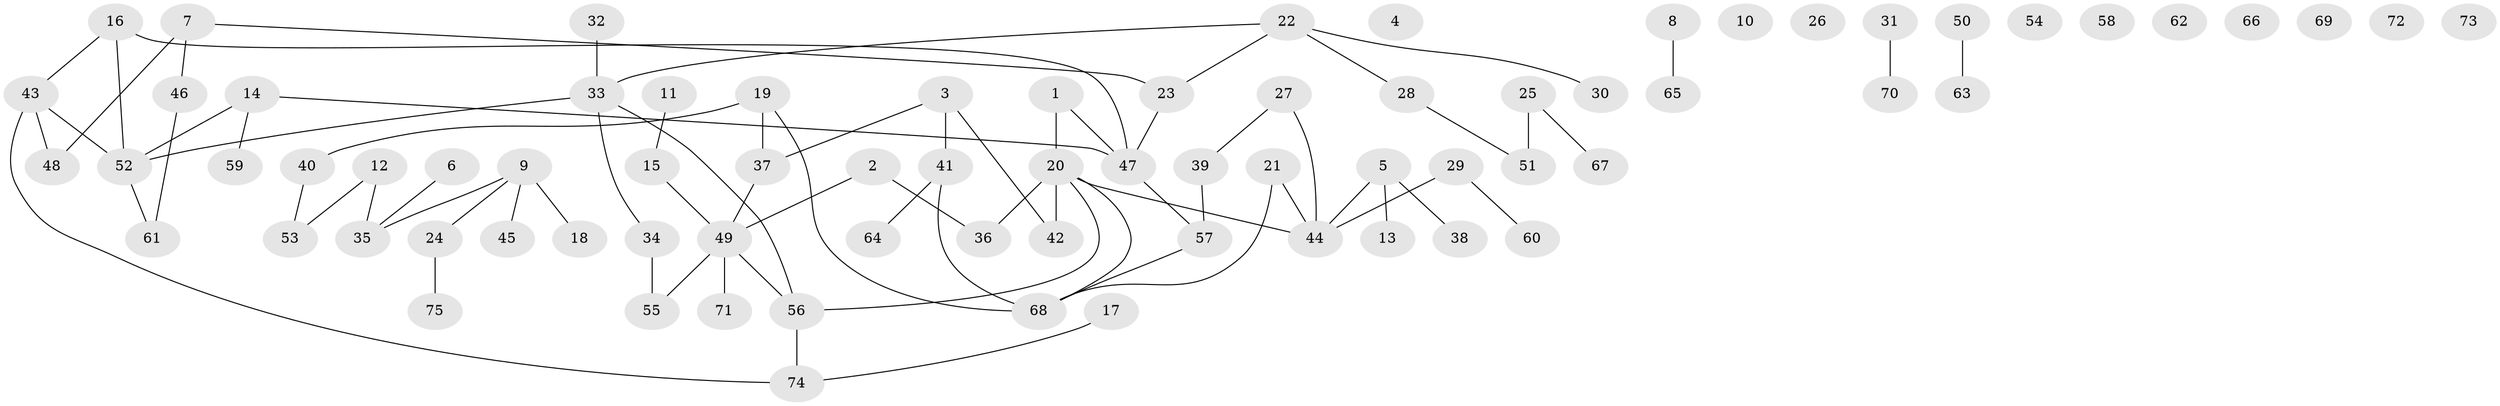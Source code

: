 // coarse degree distribution, {0: 0.43333333333333335, 1: 0.2, 5: 0.1, 2: 0.13333333333333333, 3: 0.1, 4: 0.03333333333333333}
// Generated by graph-tools (version 1.1) at 2025/42/03/04/25 21:42:32]
// undirected, 75 vertices, 76 edges
graph export_dot {
graph [start="1"]
  node [color=gray90,style=filled];
  1;
  2;
  3;
  4;
  5;
  6;
  7;
  8;
  9;
  10;
  11;
  12;
  13;
  14;
  15;
  16;
  17;
  18;
  19;
  20;
  21;
  22;
  23;
  24;
  25;
  26;
  27;
  28;
  29;
  30;
  31;
  32;
  33;
  34;
  35;
  36;
  37;
  38;
  39;
  40;
  41;
  42;
  43;
  44;
  45;
  46;
  47;
  48;
  49;
  50;
  51;
  52;
  53;
  54;
  55;
  56;
  57;
  58;
  59;
  60;
  61;
  62;
  63;
  64;
  65;
  66;
  67;
  68;
  69;
  70;
  71;
  72;
  73;
  74;
  75;
  1 -- 20;
  1 -- 47;
  2 -- 36;
  2 -- 49;
  3 -- 37;
  3 -- 41;
  3 -- 42;
  5 -- 13;
  5 -- 38;
  5 -- 44;
  6 -- 35;
  7 -- 23;
  7 -- 46;
  7 -- 48;
  8 -- 65;
  9 -- 18;
  9 -- 24;
  9 -- 35;
  9 -- 45;
  11 -- 15;
  12 -- 35;
  12 -- 53;
  14 -- 47;
  14 -- 52;
  14 -- 59;
  15 -- 49;
  16 -- 43;
  16 -- 47;
  16 -- 52;
  17 -- 74;
  19 -- 37;
  19 -- 40;
  19 -- 68;
  20 -- 36;
  20 -- 42;
  20 -- 44;
  20 -- 56;
  20 -- 68;
  21 -- 44;
  21 -- 68;
  22 -- 23;
  22 -- 28;
  22 -- 30;
  22 -- 33;
  23 -- 47;
  24 -- 75;
  25 -- 51;
  25 -- 67;
  27 -- 39;
  27 -- 44;
  28 -- 51;
  29 -- 44;
  29 -- 60;
  31 -- 70;
  32 -- 33;
  33 -- 34;
  33 -- 52;
  33 -- 56;
  34 -- 55;
  37 -- 49;
  39 -- 57;
  40 -- 53;
  41 -- 64;
  41 -- 68;
  43 -- 48;
  43 -- 52;
  43 -- 74;
  46 -- 61;
  47 -- 57;
  49 -- 55;
  49 -- 56;
  49 -- 71;
  50 -- 63;
  52 -- 61;
  56 -- 74;
  57 -- 68;
}
